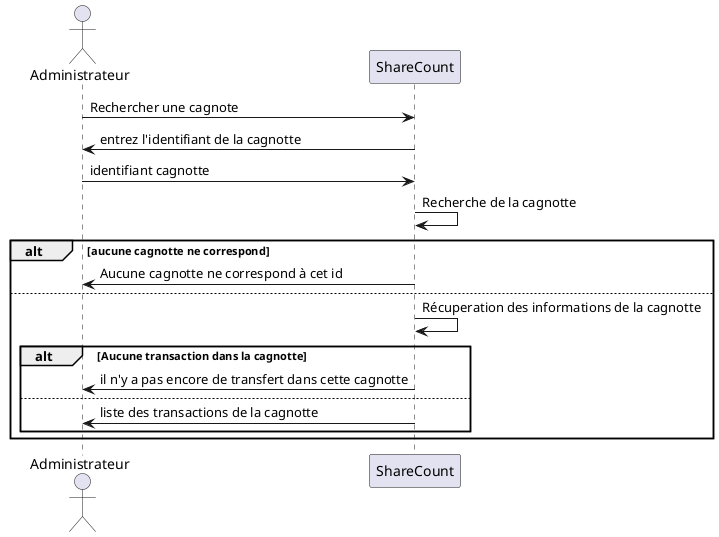 @startuml "Consulter une cagnotte"
actor "Administrateur" as admin
participant ShareCount as sc

admin 	-> 	sc : Rechercher une cagnote
admin 	<- 	sc : entrez l'identifiant de la cagnotte
admin 	-> 	sc : identifiant cagnotte
sc 	-> 	sc : Recherche de la cagnotte
alt aucune cagnotte ne correspond
admin 	<- 	sc : Aucune cagnotte ne correspond à cet id
else
sc 	-> 	sc : Récuperation des informations de la cagnotte
alt Aucune transaction dans la cagnotte
admin 	<- 	sc : il n'y a pas encore de transfert dans cette cagnotte
else
admin 	<- 	sc : liste des transactions de la cagnotte
end
end
@enduml